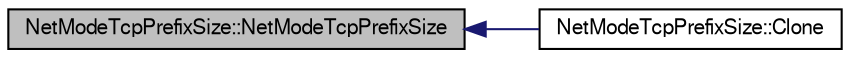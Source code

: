 digraph G
{
  edge [fontname="FreeSans",fontsize="10",labelfontname="FreeSans",labelfontsize="10"];
  node [fontname="FreeSans",fontsize="10",shape=record];
  rankdir=LR;
  Node1 [label="NetModeTcpPrefixSize::NetModeTcpPrefixSize",height=0.2,width=0.4,color="black", fillcolor="grey75", style="filled" fontcolor="black"];
  Node1 -> Node2 [dir=back,color="midnightblue",fontsize="10",style="solid",fontname="FreeSans"];
  Node2 [label="NetModeTcpPrefixSize::Clone",height=0.2,width=0.4,color="black", fillcolor="white", style="filled",URL="$class_net_mode_tcp_prefix_size.html#a9ee4ff58d9f3d88f626fc0e65025b1e3"];
}
